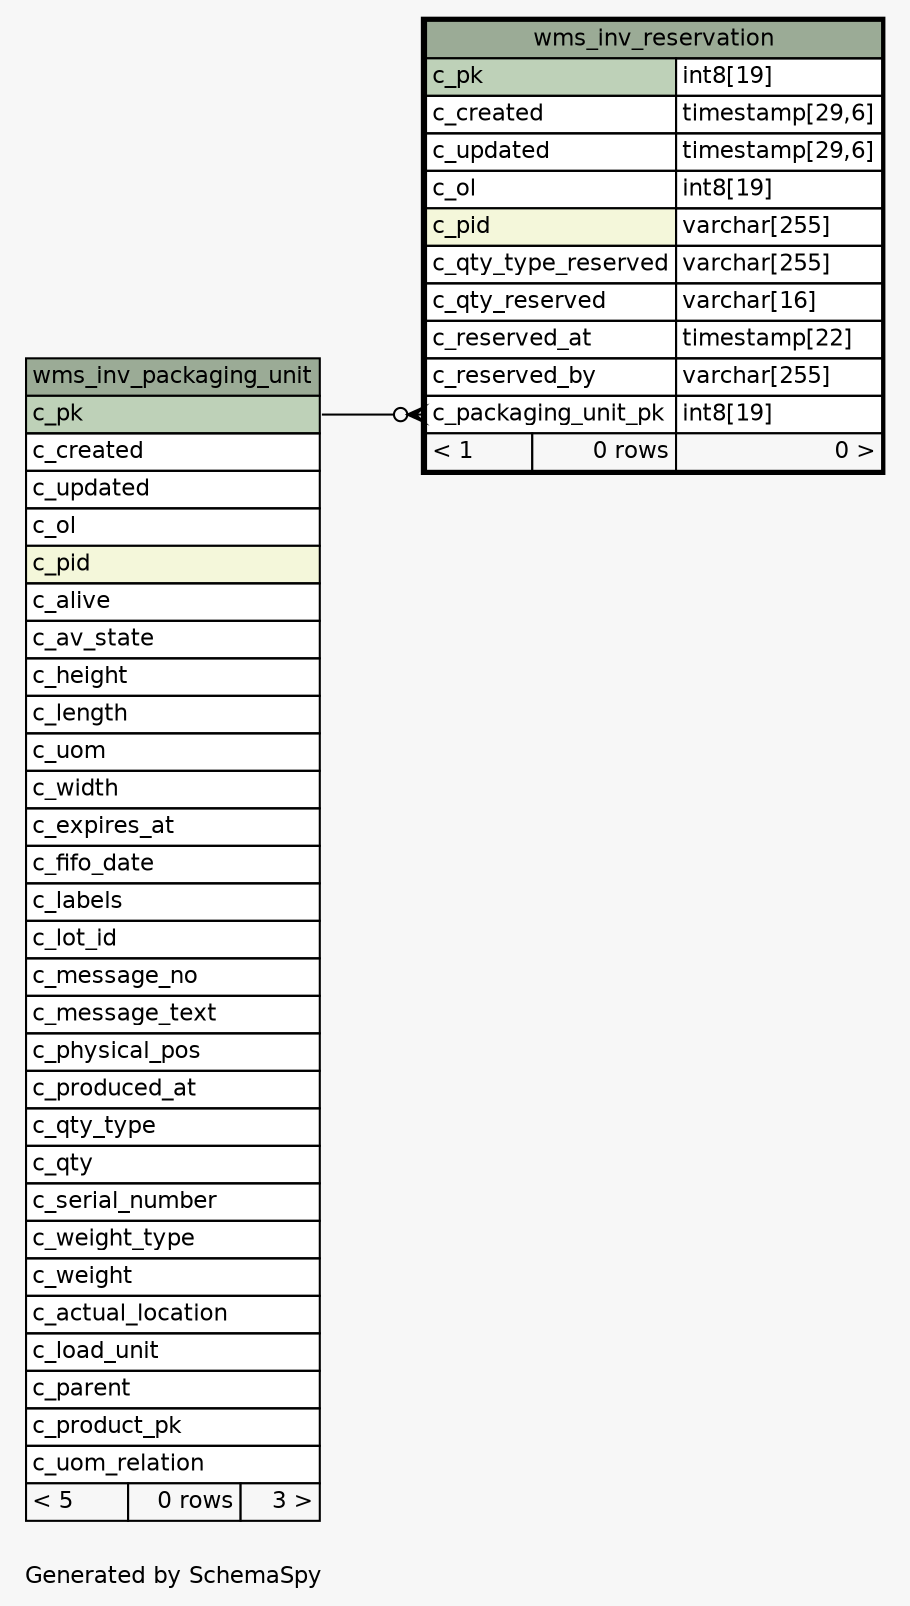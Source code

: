 // dot 7.1.0 on Mac OS X 14.1.1
// SchemaSpy rev Unknown
digraph "oneDegreeRelationshipsDiagram" {
  graph [
    rankdir="RL"
    bgcolor="#f7f7f7"
    label="\nGenerated by SchemaSpy"
    labeljust="l"
    nodesep="0.18"
    ranksep="0.46"
    fontname="Helvetica"
    fontsize="11"
  ];
  node [
    fontname="Helvetica"
    fontsize="11"
    shape="plaintext"
  ];
  edge [
    arrowsize="0.8"
  ];
  "wms_inv_reservation":"c_packaging_unit_pk":w -> "wms_inv_packaging_unit":"c_pk":e [arrowhead=none dir=back arrowtail=crowodot];
  "wms_inv_packaging_unit" [
    label=<
    <TABLE BORDER="0" CELLBORDER="1" CELLSPACING="0" BGCOLOR="#ffffff">
      <TR><TD COLSPAN="3" BGCOLOR="#9bab96" ALIGN="CENTER">wms_inv_packaging_unit</TD></TR>
      <TR><TD PORT="c_pk" COLSPAN="3" BGCOLOR="#bed1b8" ALIGN="LEFT">c_pk</TD></TR>
      <TR><TD PORT="c_created" COLSPAN="3" ALIGN="LEFT">c_created</TD></TR>
      <TR><TD PORT="c_updated" COLSPAN="3" ALIGN="LEFT">c_updated</TD></TR>
      <TR><TD PORT="c_ol" COLSPAN="3" ALIGN="LEFT">c_ol</TD></TR>
      <TR><TD PORT="c_pid" COLSPAN="3" BGCOLOR="#f4f7da" ALIGN="LEFT">c_pid</TD></TR>
      <TR><TD PORT="c_alive" COLSPAN="3" ALIGN="LEFT">c_alive</TD></TR>
      <TR><TD PORT="c_av_state" COLSPAN="3" ALIGN="LEFT">c_av_state</TD></TR>
      <TR><TD PORT="c_height" COLSPAN="3" ALIGN="LEFT">c_height</TD></TR>
      <TR><TD PORT="c_length" COLSPAN="3" ALIGN="LEFT">c_length</TD></TR>
      <TR><TD PORT="c_uom" COLSPAN="3" ALIGN="LEFT">c_uom</TD></TR>
      <TR><TD PORT="c_width" COLSPAN="3" ALIGN="LEFT">c_width</TD></TR>
      <TR><TD PORT="c_expires_at" COLSPAN="3" ALIGN="LEFT">c_expires_at</TD></TR>
      <TR><TD PORT="c_fifo_date" COLSPAN="3" ALIGN="LEFT">c_fifo_date</TD></TR>
      <TR><TD PORT="c_labels" COLSPAN="3" ALIGN="LEFT">c_labels</TD></TR>
      <TR><TD PORT="c_lot_id" COLSPAN="3" ALIGN="LEFT">c_lot_id</TD></TR>
      <TR><TD PORT="c_message_no" COLSPAN="3" ALIGN="LEFT">c_message_no</TD></TR>
      <TR><TD PORT="c_message_text" COLSPAN="3" ALIGN="LEFT">c_message_text</TD></TR>
      <TR><TD PORT="c_physical_pos" COLSPAN="3" ALIGN="LEFT">c_physical_pos</TD></TR>
      <TR><TD PORT="c_produced_at" COLSPAN="3" ALIGN="LEFT">c_produced_at</TD></TR>
      <TR><TD PORT="c_qty_type" COLSPAN="3" ALIGN="LEFT">c_qty_type</TD></TR>
      <TR><TD PORT="c_qty" COLSPAN="3" ALIGN="LEFT">c_qty</TD></TR>
      <TR><TD PORT="c_serial_number" COLSPAN="3" ALIGN="LEFT">c_serial_number</TD></TR>
      <TR><TD PORT="c_weight_type" COLSPAN="3" ALIGN="LEFT">c_weight_type</TD></TR>
      <TR><TD PORT="c_weight" COLSPAN="3" ALIGN="LEFT">c_weight</TD></TR>
      <TR><TD PORT="c_actual_location" COLSPAN="3" ALIGN="LEFT">c_actual_location</TD></TR>
      <TR><TD PORT="c_load_unit" COLSPAN="3" ALIGN="LEFT">c_load_unit</TD></TR>
      <TR><TD PORT="c_parent" COLSPAN="3" ALIGN="LEFT">c_parent</TD></TR>
      <TR><TD PORT="c_product_pk" COLSPAN="3" ALIGN="LEFT">c_product_pk</TD></TR>
      <TR><TD PORT="c_uom_relation" COLSPAN="3" ALIGN="LEFT">c_uom_relation</TD></TR>
      <TR><TD ALIGN="LEFT" BGCOLOR="#f7f7f7">&lt; 5</TD><TD ALIGN="RIGHT" BGCOLOR="#f7f7f7">0 rows</TD><TD ALIGN="RIGHT" BGCOLOR="#f7f7f7">3 &gt;</TD></TR>
    </TABLE>>
    URL="wms_inv_packaging_unit.html"
    tooltip="wms_inv_packaging_unit"
  ];
  "wms_inv_reservation" [
    label=<
    <TABLE BORDER="2" CELLBORDER="1" CELLSPACING="0" BGCOLOR="#ffffff">
      <TR><TD COLSPAN="3" BGCOLOR="#9bab96" ALIGN="CENTER">wms_inv_reservation</TD></TR>
      <TR><TD PORT="c_pk" COLSPAN="2" BGCOLOR="#bed1b8" ALIGN="LEFT">c_pk</TD><TD PORT="c_pk.type" ALIGN="LEFT">int8[19]</TD></TR>
      <TR><TD PORT="c_created" COLSPAN="2" ALIGN="LEFT">c_created</TD><TD PORT="c_created.type" ALIGN="LEFT">timestamp[29,6]</TD></TR>
      <TR><TD PORT="c_updated" COLSPAN="2" ALIGN="LEFT">c_updated</TD><TD PORT="c_updated.type" ALIGN="LEFT">timestamp[29,6]</TD></TR>
      <TR><TD PORT="c_ol" COLSPAN="2" ALIGN="LEFT">c_ol</TD><TD PORT="c_ol.type" ALIGN="LEFT">int8[19]</TD></TR>
      <TR><TD PORT="c_pid" COLSPAN="2" BGCOLOR="#f4f7da" ALIGN="LEFT">c_pid</TD><TD PORT="c_pid.type" ALIGN="LEFT">varchar[255]</TD></TR>
      <TR><TD PORT="c_qty_type_reserved" COLSPAN="2" ALIGN="LEFT">c_qty_type_reserved</TD><TD PORT="c_qty_type_reserved.type" ALIGN="LEFT">varchar[255]</TD></TR>
      <TR><TD PORT="c_qty_reserved" COLSPAN="2" ALIGN="LEFT">c_qty_reserved</TD><TD PORT="c_qty_reserved.type" ALIGN="LEFT">varchar[16]</TD></TR>
      <TR><TD PORT="c_reserved_at" COLSPAN="2" ALIGN="LEFT">c_reserved_at</TD><TD PORT="c_reserved_at.type" ALIGN="LEFT">timestamp[22]</TD></TR>
      <TR><TD PORT="c_reserved_by" COLSPAN="2" ALIGN="LEFT">c_reserved_by</TD><TD PORT="c_reserved_by.type" ALIGN="LEFT">varchar[255]</TD></TR>
      <TR><TD PORT="c_packaging_unit_pk" COLSPAN="2" ALIGN="LEFT">c_packaging_unit_pk</TD><TD PORT="c_packaging_unit_pk.type" ALIGN="LEFT">int8[19]</TD></TR>
      <TR><TD ALIGN="LEFT" BGCOLOR="#f7f7f7">&lt; 1</TD><TD ALIGN="RIGHT" BGCOLOR="#f7f7f7">0 rows</TD><TD ALIGN="RIGHT" BGCOLOR="#f7f7f7">0 &gt;</TD></TR>
    </TABLE>>
    URL="wms_inv_reservation.html"
    tooltip="wms_inv_reservation"
  ];
}
